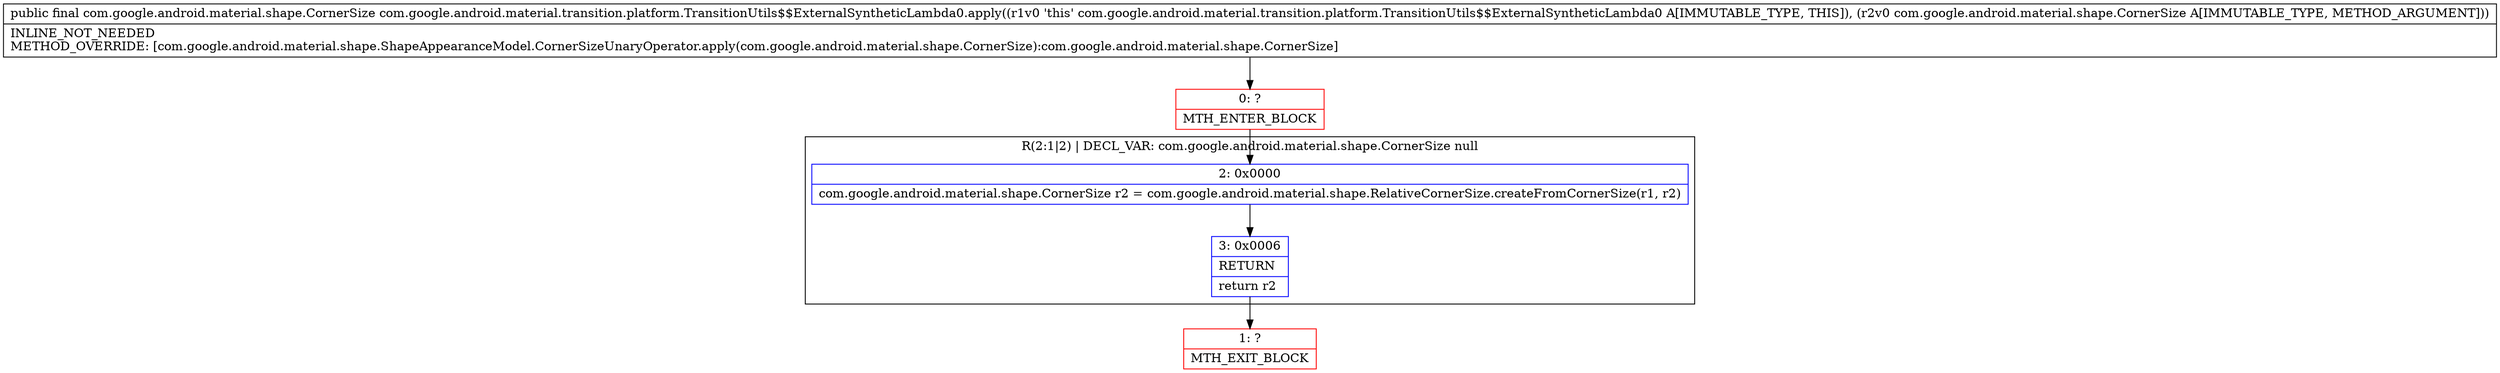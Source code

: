 digraph "CFG forcom.google.android.material.transition.platform.TransitionUtils$$ExternalSyntheticLambda0.apply(Lcom\/google\/android\/material\/shape\/CornerSize;)Lcom\/google\/android\/material\/shape\/CornerSize;" {
subgraph cluster_Region_1785479937 {
label = "R(2:1|2) | DECL_VAR: com.google.android.material.shape.CornerSize null\l";
node [shape=record,color=blue];
Node_2 [shape=record,label="{2\:\ 0x0000|com.google.android.material.shape.CornerSize r2 = com.google.android.material.shape.RelativeCornerSize.createFromCornerSize(r1, r2)\l}"];
Node_3 [shape=record,label="{3\:\ 0x0006|RETURN\l|return r2\l}"];
}
Node_0 [shape=record,color=red,label="{0\:\ ?|MTH_ENTER_BLOCK\l}"];
Node_1 [shape=record,color=red,label="{1\:\ ?|MTH_EXIT_BLOCK\l}"];
MethodNode[shape=record,label="{public final com.google.android.material.shape.CornerSize com.google.android.material.transition.platform.TransitionUtils$$ExternalSyntheticLambda0.apply((r1v0 'this' com.google.android.material.transition.platform.TransitionUtils$$ExternalSyntheticLambda0 A[IMMUTABLE_TYPE, THIS]), (r2v0 com.google.android.material.shape.CornerSize A[IMMUTABLE_TYPE, METHOD_ARGUMENT]))  | INLINE_NOT_NEEDED\lMETHOD_OVERRIDE: [com.google.android.material.shape.ShapeAppearanceModel.CornerSizeUnaryOperator.apply(com.google.android.material.shape.CornerSize):com.google.android.material.shape.CornerSize]\l}"];
MethodNode -> Node_0;Node_2 -> Node_3;
Node_3 -> Node_1;
Node_0 -> Node_2;
}

